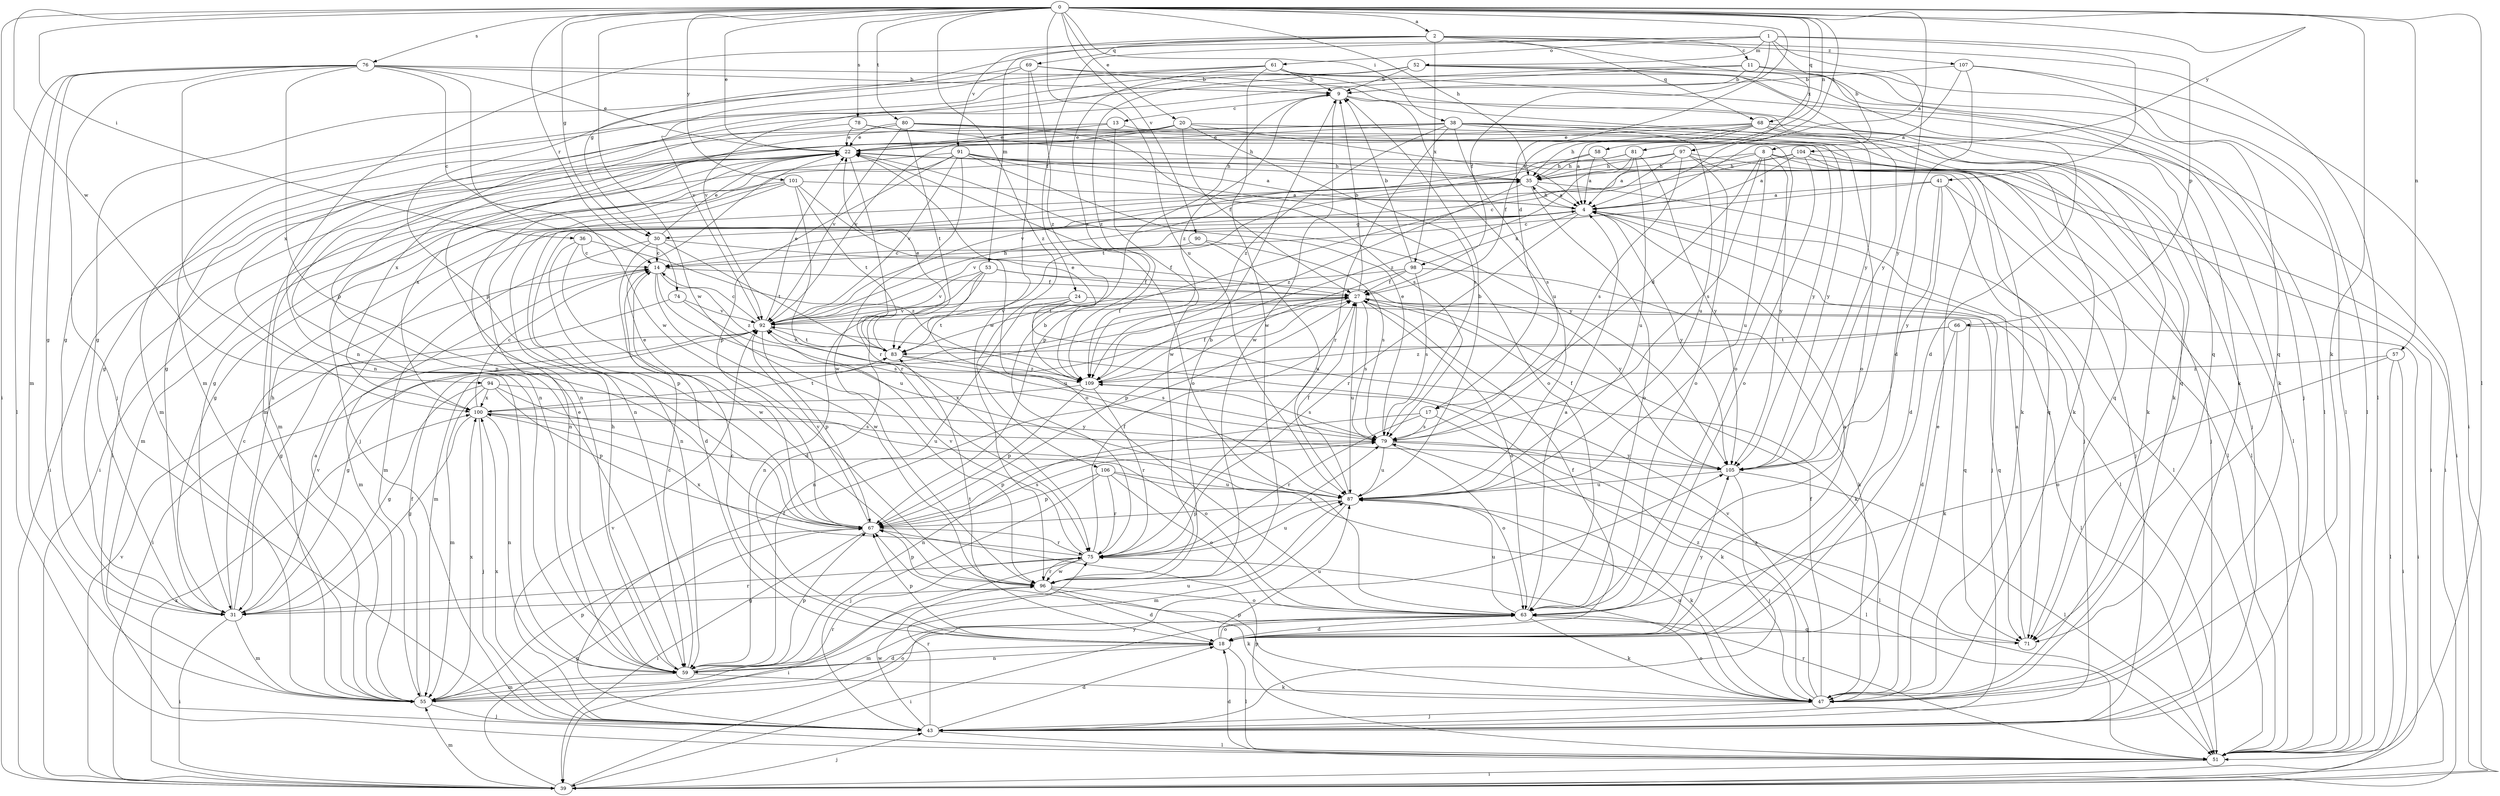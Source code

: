 strict digraph  {
0;
1;
2;
4;
8;
9;
11;
13;
14;
17;
18;
20;
22;
24;
27;
30;
31;
35;
36;
38;
39;
41;
43;
47;
51;
52;
53;
55;
57;
58;
59;
61;
63;
66;
67;
68;
69;
71;
74;
75;
76;
78;
79;
80;
81;
83;
87;
90;
91;
92;
94;
96;
97;
98;
100;
101;
104;
105;
106;
107;
109;
0 -> 2  [label=a];
0 -> 4  [label=a];
0 -> 17  [label=d];
0 -> 20  [label=e];
0 -> 22  [label=e];
0 -> 30  [label=g];
0 -> 35  [label=h];
0 -> 36  [label=i];
0 -> 38  [label=i];
0 -> 39  [label=i];
0 -> 47  [label=k];
0 -> 51  [label=l];
0 -> 57  [label=n];
0 -> 58  [label=n];
0 -> 68  [label=q];
0 -> 74  [label=r];
0 -> 76  [label=s];
0 -> 78  [label=s];
0 -> 80  [label=t];
0 -> 81  [label=t];
0 -> 87  [label=u];
0 -> 90  [label=v];
0 -> 94  [label=w];
0 -> 96  [label=w];
0 -> 101  [label=y];
0 -> 104  [label=y];
0 -> 106  [label=z];
1 -> 8  [label=b];
1 -> 24  [label=f];
1 -> 27  [label=f];
1 -> 30  [label=g];
1 -> 41  [label=j];
1 -> 52  [label=m];
1 -> 61  [label=o];
1 -> 66  [label=p];
1 -> 105  [label=y];
2 -> 11  [label=c];
2 -> 51  [label=l];
2 -> 53  [label=m];
2 -> 59  [label=n];
2 -> 68  [label=q];
2 -> 69  [label=q];
2 -> 91  [label=v];
2 -> 97  [label=x];
2 -> 98  [label=x];
2 -> 107  [label=z];
4 -> 30  [label=g];
4 -> 35  [label=h];
4 -> 43  [label=j];
4 -> 51  [label=l];
4 -> 59  [label=n];
4 -> 75  [label=r];
4 -> 92  [label=v];
4 -> 98  [label=x];
4 -> 105  [label=y];
8 -> 17  [label=d];
8 -> 35  [label=h];
8 -> 39  [label=i];
8 -> 51  [label=l];
8 -> 59  [label=n];
8 -> 79  [label=s];
8 -> 87  [label=u];
8 -> 105  [label=y];
9 -> 13  [label=c];
9 -> 47  [label=k];
9 -> 87  [label=u];
9 -> 96  [label=w];
9 -> 109  [label=z];
11 -> 9  [label=b];
11 -> 31  [label=g];
11 -> 47  [label=k];
11 -> 51  [label=l];
11 -> 71  [label=q];
11 -> 100  [label=x];
13 -> 22  [label=e];
13 -> 47  [label=k];
13 -> 59  [label=n];
13 -> 96  [label=w];
14 -> 27  [label=f];
14 -> 55  [label=m];
14 -> 87  [label=u];
14 -> 96  [label=w];
14 -> 109  [label=z];
17 -> 47  [label=k];
17 -> 59  [label=n];
17 -> 75  [label=r];
17 -> 79  [label=s];
18 -> 4  [label=a];
18 -> 14  [label=c];
18 -> 27  [label=f];
18 -> 51  [label=l];
18 -> 59  [label=n];
18 -> 63  [label=o];
18 -> 67  [label=p];
18 -> 83  [label=t];
18 -> 87  [label=u];
18 -> 105  [label=y];
20 -> 4  [label=a];
20 -> 22  [label=e];
20 -> 27  [label=f];
20 -> 79  [label=s];
20 -> 92  [label=v];
20 -> 100  [label=x];
20 -> 105  [label=y];
22 -> 35  [label=h];
22 -> 39  [label=i];
22 -> 43  [label=j];
22 -> 51  [label=l];
22 -> 55  [label=m];
22 -> 63  [label=o];
22 -> 75  [label=r];
24 -> 47  [label=k];
24 -> 59  [label=n];
24 -> 71  [label=q];
24 -> 83  [label=t];
24 -> 92  [label=v];
27 -> 9  [label=b];
27 -> 39  [label=i];
27 -> 51  [label=l];
27 -> 55  [label=m];
27 -> 63  [label=o];
27 -> 71  [label=q];
27 -> 79  [label=s];
27 -> 87  [label=u];
27 -> 92  [label=v];
30 -> 14  [label=c];
30 -> 18  [label=d];
30 -> 22  [label=e];
30 -> 27  [label=f];
30 -> 55  [label=m];
30 -> 83  [label=t];
31 -> 14  [label=c];
31 -> 35  [label=h];
31 -> 39  [label=i];
31 -> 55  [label=m];
31 -> 75  [label=r];
31 -> 92  [label=v];
35 -> 4  [label=a];
35 -> 51  [label=l];
35 -> 63  [label=o];
35 -> 109  [label=z];
36 -> 14  [label=c];
36 -> 67  [label=p];
36 -> 96  [label=w];
36 -> 109  [label=z];
38 -> 22  [label=e];
38 -> 31  [label=g];
38 -> 43  [label=j];
38 -> 55  [label=m];
38 -> 63  [label=o];
38 -> 71  [label=q];
38 -> 75  [label=r];
38 -> 79  [label=s];
38 -> 87  [label=u];
38 -> 109  [label=z];
39 -> 43  [label=j];
39 -> 55  [label=m];
39 -> 67  [label=p];
39 -> 92  [label=v];
39 -> 100  [label=x];
39 -> 105  [label=y];
41 -> 4  [label=a];
41 -> 14  [label=c];
41 -> 18  [label=d];
41 -> 43  [label=j];
41 -> 71  [label=q];
41 -> 105  [label=y];
43 -> 18  [label=d];
43 -> 27  [label=f];
43 -> 51  [label=l];
43 -> 75  [label=r];
43 -> 92  [label=v];
43 -> 96  [label=w];
43 -> 100  [label=x];
47 -> 22  [label=e];
47 -> 27  [label=f];
47 -> 43  [label=j];
47 -> 63  [label=o];
47 -> 67  [label=p];
47 -> 87  [label=u];
47 -> 92  [label=v];
47 -> 109  [label=z];
51 -> 18  [label=d];
51 -> 39  [label=i];
51 -> 67  [label=p];
51 -> 75  [label=r];
52 -> 9  [label=b];
52 -> 18  [label=d];
52 -> 51  [label=l];
52 -> 59  [label=n];
52 -> 92  [label=v];
52 -> 105  [label=y];
52 -> 109  [label=z];
53 -> 18  [label=d];
53 -> 27  [label=f];
53 -> 59  [label=n];
53 -> 87  [label=u];
53 -> 92  [label=v];
53 -> 105  [label=y];
55 -> 4  [label=a];
55 -> 27  [label=f];
55 -> 43  [label=j];
55 -> 63  [label=o];
55 -> 67  [label=p];
55 -> 75  [label=r];
55 -> 100  [label=x];
57 -> 39  [label=i];
57 -> 51  [label=l];
57 -> 63  [label=o];
57 -> 109  [label=z];
58 -> 4  [label=a];
58 -> 35  [label=h];
58 -> 43  [label=j];
58 -> 92  [label=v];
59 -> 14  [label=c];
59 -> 18  [label=d];
59 -> 22  [label=e];
59 -> 35  [label=h];
59 -> 47  [label=k];
59 -> 55  [label=m];
59 -> 67  [label=p];
59 -> 87  [label=u];
61 -> 9  [label=b];
61 -> 31  [label=g];
61 -> 43  [label=j];
61 -> 47  [label=k];
61 -> 55  [label=m];
61 -> 96  [label=w];
61 -> 109  [label=z];
63 -> 4  [label=a];
63 -> 18  [label=d];
63 -> 39  [label=i];
63 -> 47  [label=k];
63 -> 55  [label=m];
63 -> 71  [label=q];
63 -> 87  [label=u];
66 -> 18  [label=d];
66 -> 39  [label=i];
66 -> 47  [label=k];
66 -> 83  [label=t];
66 -> 109  [label=z];
67 -> 22  [label=e];
67 -> 39  [label=i];
67 -> 75  [label=r];
67 -> 79  [label=s];
67 -> 92  [label=v];
68 -> 4  [label=a];
68 -> 22  [label=e];
68 -> 27  [label=f];
68 -> 31  [label=g];
68 -> 35  [label=h];
68 -> 39  [label=i];
68 -> 47  [label=k];
68 -> 51  [label=l];
69 -> 9  [label=b];
69 -> 67  [label=p];
69 -> 71  [label=q];
69 -> 92  [label=v];
69 -> 96  [label=w];
69 -> 109  [label=z];
71 -> 4  [label=a];
71 -> 79  [label=s];
74 -> 31  [label=g];
74 -> 79  [label=s];
74 -> 92  [label=v];
75 -> 9  [label=b];
75 -> 27  [label=f];
75 -> 39  [label=i];
75 -> 79  [label=s];
75 -> 87  [label=u];
75 -> 92  [label=v];
75 -> 96  [label=w];
75 -> 100  [label=x];
76 -> 9  [label=b];
76 -> 14  [label=c];
76 -> 22  [label=e];
76 -> 31  [label=g];
76 -> 43  [label=j];
76 -> 51  [label=l];
76 -> 55  [label=m];
76 -> 59  [label=n];
76 -> 67  [label=p];
76 -> 96  [label=w];
76 -> 105  [label=y];
78 -> 22  [label=e];
78 -> 35  [label=h];
78 -> 47  [label=k];
78 -> 59  [label=n];
79 -> 22  [label=e];
79 -> 51  [label=l];
79 -> 63  [label=o];
79 -> 67  [label=p];
79 -> 87  [label=u];
79 -> 105  [label=y];
80 -> 22  [label=e];
80 -> 55  [label=m];
80 -> 63  [label=o];
80 -> 79  [label=s];
80 -> 83  [label=t];
80 -> 92  [label=v];
80 -> 105  [label=y];
81 -> 4  [label=a];
81 -> 35  [label=h];
81 -> 83  [label=t];
81 -> 87  [label=u];
81 -> 105  [label=y];
81 -> 109  [label=z];
83 -> 22  [label=e];
83 -> 79  [label=s];
83 -> 92  [label=v];
83 -> 109  [label=z];
87 -> 9  [label=b];
87 -> 27  [label=f];
87 -> 47  [label=k];
87 -> 55  [label=m];
87 -> 67  [label=p];
90 -> 14  [label=c];
90 -> 79  [label=s];
90 -> 87  [label=u];
91 -> 4  [label=a];
91 -> 35  [label=h];
91 -> 39  [label=i];
91 -> 63  [label=o];
91 -> 67  [label=p];
91 -> 92  [label=v];
91 -> 96  [label=w];
91 -> 100  [label=x];
91 -> 105  [label=y];
92 -> 14  [label=c];
92 -> 22  [label=e];
92 -> 27  [label=f];
92 -> 31  [label=g];
92 -> 35  [label=h];
92 -> 67  [label=p];
92 -> 83  [label=t];
94 -> 31  [label=g];
94 -> 55  [label=m];
94 -> 67  [label=p];
94 -> 87  [label=u];
94 -> 100  [label=x];
94 -> 105  [label=y];
96 -> 9  [label=b];
96 -> 18  [label=d];
96 -> 31  [label=g];
96 -> 47  [label=k];
96 -> 63  [label=o];
96 -> 67  [label=p];
96 -> 75  [label=r];
97 -> 31  [label=g];
97 -> 35  [label=h];
97 -> 39  [label=i];
97 -> 51  [label=l];
97 -> 63  [label=o];
97 -> 67  [label=p];
97 -> 79  [label=s];
98 -> 9  [label=b];
98 -> 27  [label=f];
98 -> 47  [label=k];
98 -> 67  [label=p];
98 -> 79  [label=s];
98 -> 83  [label=t];
100 -> 14  [label=c];
100 -> 31  [label=g];
100 -> 43  [label=j];
100 -> 59  [label=n];
100 -> 63  [label=o];
100 -> 79  [label=s];
100 -> 83  [label=t];
101 -> 4  [label=a];
101 -> 31  [label=g];
101 -> 55  [label=m];
101 -> 59  [label=n];
101 -> 63  [label=o];
101 -> 75  [label=r];
101 -> 83  [label=t];
104 -> 4  [label=a];
104 -> 14  [label=c];
104 -> 35  [label=h];
104 -> 43  [label=j];
104 -> 63  [label=o];
104 -> 71  [label=q];
105 -> 27  [label=f];
105 -> 43  [label=j];
105 -> 51  [label=l];
105 -> 87  [label=u];
106 -> 43  [label=j];
106 -> 51  [label=l];
106 -> 63  [label=o];
106 -> 67  [label=p];
106 -> 75  [label=r];
106 -> 87  [label=u];
107 -> 4  [label=a];
107 -> 9  [label=b];
107 -> 18  [label=d];
107 -> 39  [label=i];
107 -> 51  [label=l];
109 -> 22  [label=e];
109 -> 27  [label=f];
109 -> 67  [label=p];
109 -> 75  [label=r];
109 -> 79  [label=s];
109 -> 100  [label=x];
}
